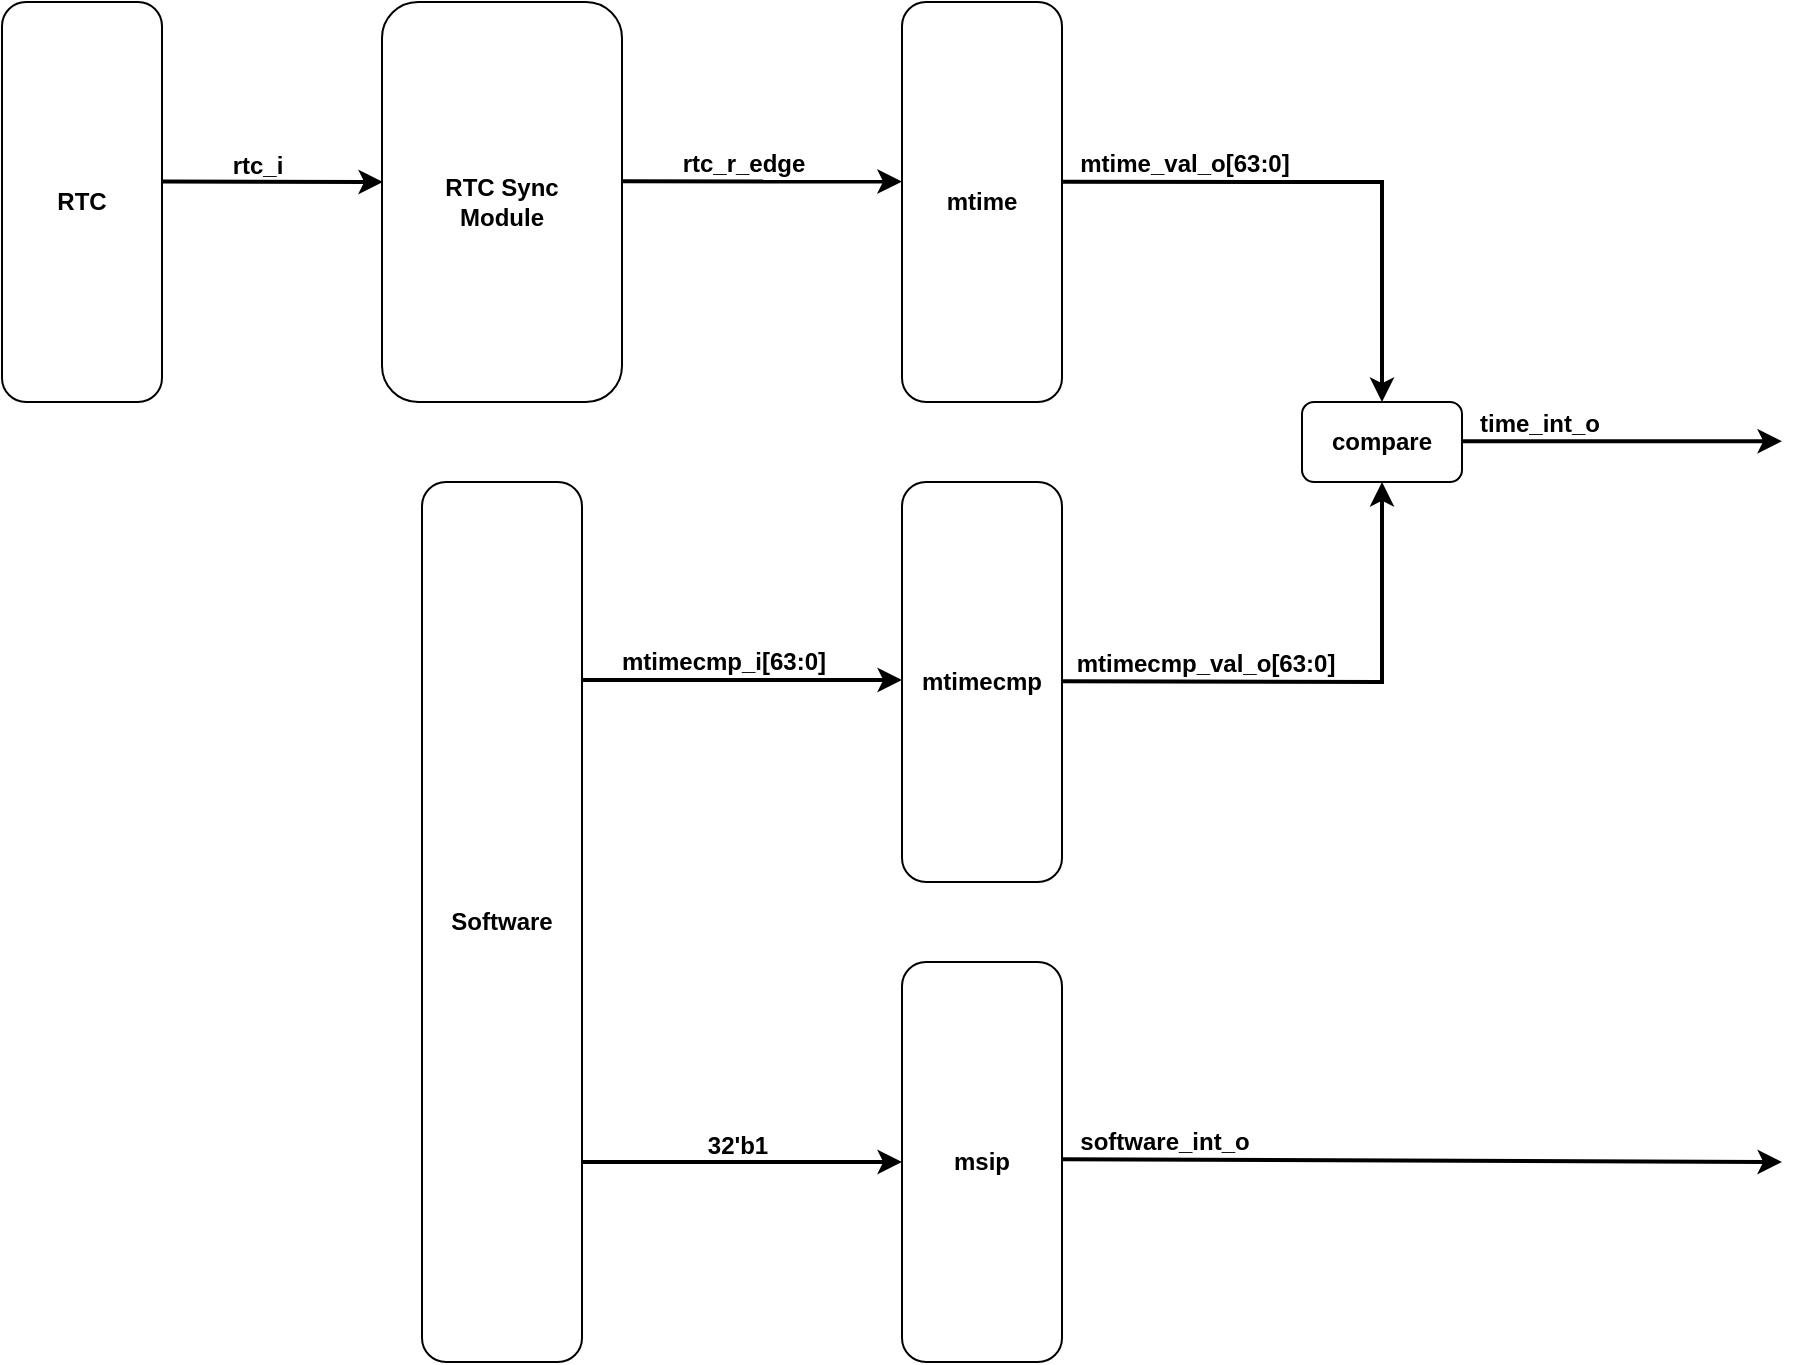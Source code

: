 <mxfile version="21.5.0" type="device">
  <diagram name="第 1 页" id="Omzxr6SlkhlUF-y2XJBO">
    <mxGraphModel dx="1728" dy="1004" grid="1" gridSize="10" guides="1" tooltips="1" connect="1" arrows="1" fold="1" page="1" pageScale="1" pageWidth="1169" pageHeight="827" math="0" shadow="0">
      <root>
        <mxCell id="0" />
        <mxCell id="1" parent="0" />
        <mxCell id="dEmBIA-3c-BfmC7MAnSm-1" value="&lt;b&gt;RTC Sync&lt;br&gt;Module&lt;br&gt;&lt;/b&gt;" style="rounded=1;whiteSpace=wrap;html=1;" vertex="1" parent="1">
          <mxGeometry x="260" y="40" width="120" height="200" as="geometry" />
        </mxCell>
        <mxCell id="dEmBIA-3c-BfmC7MAnSm-3" value="&lt;b&gt;mtime&lt;br&gt;&lt;/b&gt;" style="rounded=1;whiteSpace=wrap;html=1;" vertex="1" parent="1">
          <mxGeometry x="520" y="40" width="80" height="200" as="geometry" />
        </mxCell>
        <mxCell id="dEmBIA-3c-BfmC7MAnSm-6" value="" style="endArrow=classic;html=1;rounded=0;strokeWidth=2;entryX=0.004;entryY=0.45;entryDx=0;entryDy=0;entryPerimeter=0;exitX=1.001;exitY=0.449;exitDx=0;exitDy=0;exitPerimeter=0;" edge="1" parent="1" source="dEmBIA-3c-BfmC7MAnSm-25" target="dEmBIA-3c-BfmC7MAnSm-1">
          <mxGeometry width="50" height="50" relative="1" as="geometry">
            <mxPoint x="150" y="133" as="sourcePoint" />
            <mxPoint x="240" y="133" as="targetPoint" />
          </mxGeometry>
        </mxCell>
        <mxCell id="dEmBIA-3c-BfmC7MAnSm-7" value="&lt;b&gt;rtc_i&lt;/b&gt;" style="text;strokeColor=none;align=center;fillColor=none;html=1;verticalAlign=middle;whiteSpace=wrap;rounded=0;" vertex="1" parent="1">
          <mxGeometry x="168" y="107" width="60" height="30" as="geometry" />
        </mxCell>
        <mxCell id="dEmBIA-3c-BfmC7MAnSm-10" value="" style="endArrow=classic;html=1;rounded=0;strokeWidth=2;exitX=0.999;exitY=0.448;exitDx=0;exitDy=0;exitPerimeter=0;entryX=-0.001;entryY=0.449;entryDx=0;entryDy=0;entryPerimeter=0;" edge="1" parent="1" source="dEmBIA-3c-BfmC7MAnSm-1" target="dEmBIA-3c-BfmC7MAnSm-3">
          <mxGeometry width="50" height="50" relative="1" as="geometry">
            <mxPoint x="360" y="133" as="sourcePoint" />
            <mxPoint x="450" y="133" as="targetPoint" />
          </mxGeometry>
        </mxCell>
        <mxCell id="dEmBIA-3c-BfmC7MAnSm-11" value="&lt;b&gt;rtc_r_edge&lt;/b&gt;" style="text;strokeColor=none;align=center;fillColor=none;html=1;verticalAlign=middle;whiteSpace=wrap;rounded=0;" vertex="1" parent="1">
          <mxGeometry x="411" y="106" width="60" height="30" as="geometry" />
        </mxCell>
        <mxCell id="dEmBIA-3c-BfmC7MAnSm-13" value="&lt;b&gt;mtimecmp&lt;br&gt;&lt;/b&gt;" style="rounded=1;whiteSpace=wrap;html=1;" vertex="1" parent="1">
          <mxGeometry x="520" y="280" width="80" height="200" as="geometry" />
        </mxCell>
        <mxCell id="dEmBIA-3c-BfmC7MAnSm-14" value="&lt;b&gt;msip&lt;br&gt;&lt;/b&gt;" style="rounded=1;whiteSpace=wrap;html=1;" vertex="1" parent="1">
          <mxGeometry x="520" y="520" width="80" height="200" as="geometry" />
        </mxCell>
        <mxCell id="dEmBIA-3c-BfmC7MAnSm-15" value="" style="endArrow=classic;html=1;rounded=0;strokeWidth=2;exitX=0.999;exitY=0.448;exitDx=0;exitDy=0;exitPerimeter=0;entryX=0.5;entryY=0;entryDx=0;entryDy=0;" edge="1" parent="1" target="dEmBIA-3c-BfmC7MAnSm-19">
          <mxGeometry width="50" height="50" relative="1" as="geometry">
            <mxPoint x="600" y="129.89" as="sourcePoint" />
            <mxPoint x="760" y="129.89" as="targetPoint" />
            <Array as="points">
              <mxPoint x="760" y="130" />
            </Array>
          </mxGeometry>
        </mxCell>
        <mxCell id="dEmBIA-3c-BfmC7MAnSm-16" value="" style="endArrow=classic;html=1;rounded=0;strokeWidth=2;exitX=0.999;exitY=0.448;exitDx=0;exitDy=0;exitPerimeter=0;entryX=0.5;entryY=1;entryDx=0;entryDy=0;" edge="1" parent="1" target="dEmBIA-3c-BfmC7MAnSm-19">
          <mxGeometry width="50" height="50" relative="1" as="geometry">
            <mxPoint x="600" y="379.66" as="sourcePoint" />
            <mxPoint x="760" y="379.66" as="targetPoint" />
            <Array as="points">
              <mxPoint x="760" y="380" />
            </Array>
          </mxGeometry>
        </mxCell>
        <mxCell id="dEmBIA-3c-BfmC7MAnSm-17" value="&lt;b&gt;mtime_val_o[63:0]&lt;/b&gt;" style="text;strokeColor=none;align=center;fillColor=none;html=1;verticalAlign=middle;whiteSpace=wrap;rounded=0;" vertex="1" parent="1">
          <mxGeometry x="609" y="109" width="105" height="24" as="geometry" />
        </mxCell>
        <mxCell id="dEmBIA-3c-BfmC7MAnSm-18" value="&lt;b&gt;mtimecmp_val_o[63:0]&lt;/b&gt;" style="text;strokeColor=none;align=center;fillColor=none;html=1;verticalAlign=middle;whiteSpace=wrap;rounded=0;" vertex="1" parent="1">
          <mxGeometry x="612" y="361" width="120" height="20" as="geometry" />
        </mxCell>
        <mxCell id="dEmBIA-3c-BfmC7MAnSm-19" value="&lt;b&gt;compare&lt;/b&gt;" style="rounded=1;whiteSpace=wrap;html=1;" vertex="1" parent="1">
          <mxGeometry x="720" y="240" width="80" height="40" as="geometry" />
        </mxCell>
        <mxCell id="dEmBIA-3c-BfmC7MAnSm-20" value="" style="endArrow=classic;html=1;rounded=0;strokeWidth=2;exitX=0.999;exitY=0.448;exitDx=0;exitDy=0;exitPerimeter=0;entryX=-0.001;entryY=0.449;entryDx=0;entryDy=0;entryPerimeter=0;" edge="1" parent="1">
          <mxGeometry width="50" height="50" relative="1" as="geometry">
            <mxPoint x="800" y="259.58" as="sourcePoint" />
            <mxPoint x="960" y="259.58" as="targetPoint" />
          </mxGeometry>
        </mxCell>
        <mxCell id="dEmBIA-3c-BfmC7MAnSm-21" value="&lt;b&gt;time_int_o&lt;/b&gt;" style="text;strokeColor=none;align=center;fillColor=none;html=1;verticalAlign=middle;whiteSpace=wrap;rounded=0;" vertex="1" parent="1">
          <mxGeometry x="809" y="236" width="60" height="30" as="geometry" />
        </mxCell>
        <mxCell id="dEmBIA-3c-BfmC7MAnSm-23" value="" style="endArrow=classic;html=1;rounded=0;strokeWidth=2;exitX=0.999;exitY=0.448;exitDx=0;exitDy=0;exitPerimeter=0;entryX=-0.001;entryY=0.449;entryDx=0;entryDy=0;entryPerimeter=0;" edge="1" parent="1">
          <mxGeometry width="50" height="50" relative="1" as="geometry">
            <mxPoint x="360" y="620" as="sourcePoint" />
            <mxPoint x="520" y="620" as="targetPoint" />
          </mxGeometry>
        </mxCell>
        <mxCell id="dEmBIA-3c-BfmC7MAnSm-24" value="&lt;b&gt;32&#39;b1&lt;/b&gt;" style="text;strokeColor=none;align=center;fillColor=none;html=1;verticalAlign=middle;whiteSpace=wrap;rounded=0;" vertex="1" parent="1">
          <mxGeometry x="408" y="597" width="60" height="30" as="geometry" />
        </mxCell>
        <mxCell id="dEmBIA-3c-BfmC7MAnSm-25" value="&lt;b&gt;RTC&lt;br&gt;&lt;/b&gt;" style="rounded=1;whiteSpace=wrap;html=1;" vertex="1" parent="1">
          <mxGeometry x="70" y="40" width="80" height="200" as="geometry" />
        </mxCell>
        <mxCell id="dEmBIA-3c-BfmC7MAnSm-26" value="&lt;b&gt;Software&lt;br&gt;&lt;/b&gt;" style="rounded=1;whiteSpace=wrap;html=1;" vertex="1" parent="1">
          <mxGeometry x="280" y="280" width="80" height="440" as="geometry" />
        </mxCell>
        <mxCell id="dEmBIA-3c-BfmC7MAnSm-27" value="" style="endArrow=classic;html=1;rounded=0;strokeWidth=2;exitX=0.999;exitY=0.448;exitDx=0;exitDy=0;exitPerimeter=0;" edge="1" parent="1">
          <mxGeometry width="50" height="50" relative="1" as="geometry">
            <mxPoint x="600" y="618.58" as="sourcePoint" />
            <mxPoint x="960" y="620" as="targetPoint" />
          </mxGeometry>
        </mxCell>
        <mxCell id="dEmBIA-3c-BfmC7MAnSm-28" value="&lt;b&gt;software_int_o&lt;/b&gt;" style="text;strokeColor=none;align=center;fillColor=none;html=1;verticalAlign=middle;whiteSpace=wrap;rounded=0;" vertex="1" parent="1">
          <mxGeometry x="606" y="597" width="91" height="25" as="geometry" />
        </mxCell>
        <mxCell id="dEmBIA-3c-BfmC7MAnSm-30" value="" style="endArrow=classic;html=1;rounded=0;strokeWidth=2;exitX=0.999;exitY=0.448;exitDx=0;exitDy=0;exitPerimeter=0;entryX=-0.001;entryY=0.449;entryDx=0;entryDy=0;entryPerimeter=0;" edge="1" parent="1">
          <mxGeometry width="50" height="50" relative="1" as="geometry">
            <mxPoint x="360" y="379" as="sourcePoint" />
            <mxPoint x="520" y="379" as="targetPoint" />
          </mxGeometry>
        </mxCell>
        <mxCell id="dEmBIA-3c-BfmC7MAnSm-31" value="&lt;b&gt;mtimecmp_i[63:0]&lt;/b&gt;" style="text;strokeColor=none;align=center;fillColor=none;html=1;verticalAlign=middle;whiteSpace=wrap;rounded=0;" vertex="1" parent="1">
          <mxGeometry x="382" y="355" width="98" height="30" as="geometry" />
        </mxCell>
      </root>
    </mxGraphModel>
  </diagram>
</mxfile>
